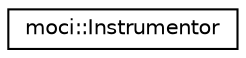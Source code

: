 digraph "Graphical Class Hierarchy"
{
 // INTERACTIVE_SVG=YES
  edge [fontname="Helvetica",fontsize="10",labelfontname="Helvetica",labelfontsize="10"];
  node [fontname="Helvetica",fontsize="10",shape=record];
  rankdir="LR";
  Node0 [label="moci::Instrumentor",height=0.2,width=0.4,color="black", fillcolor="white", style="filled",URL="$classmoci_1_1Instrumentor.html"];
}
